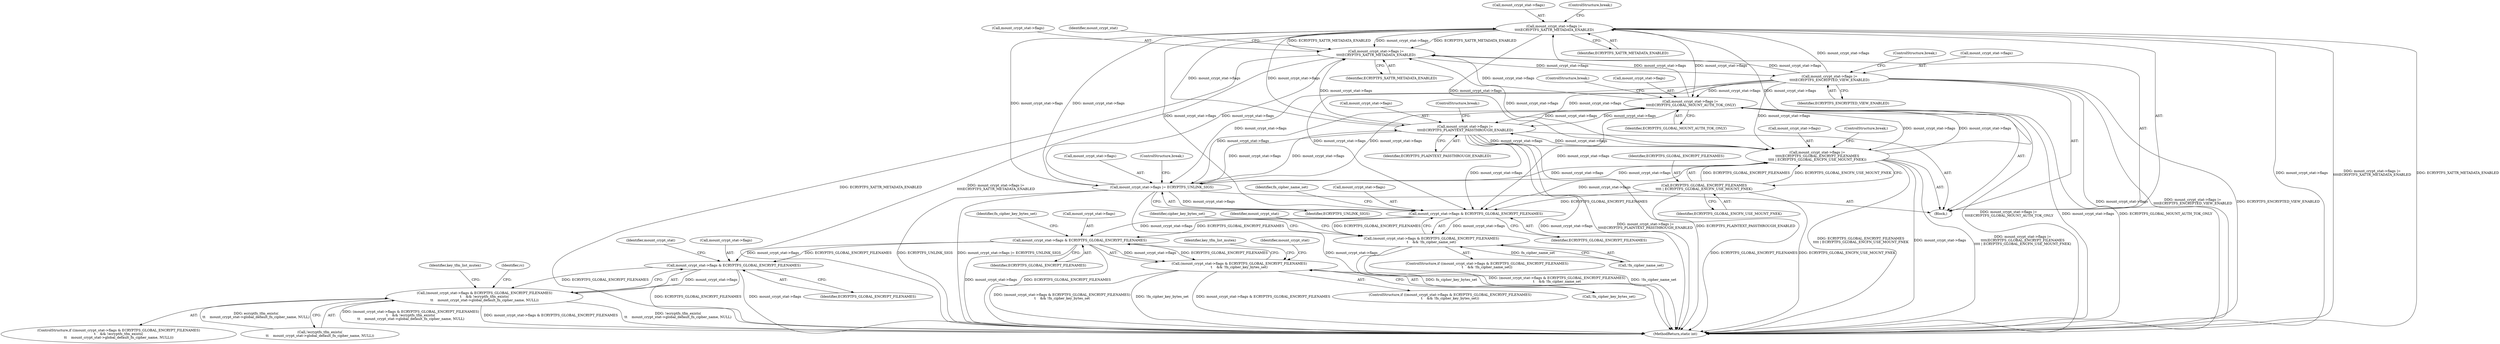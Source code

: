 digraph "0_linux_764355487ea220fdc2faf128d577d7f679b91f97_0@API" {
"1000273" [label="(Call,mount_crypt_stat->flags |=\n\t\t\t\tECRYPTFS_XATTR_METADATA_ENABLED)"];
"1000285" [label="(Call,mount_crypt_stat->flags |=\n\t\t\t\tECRYPTFS_ENCRYPTED_VIEW_ENABLED)"];
"1000280" [label="(Call,mount_crypt_stat->flags |=\n\t\t\t\tECRYPTFS_XATTR_METADATA_ENABLED)"];
"1000397" [label="(Call,mount_crypt_stat->flags |=\n \t\t\t\tECRYPTFS_GLOBAL_MOUNT_AUTH_TOK_ONLY)"];
"1000266" [label="(Call,mount_crypt_stat->flags |=\n\t\t\t\tECRYPTFS_PLAINTEXT_PASSTHROUGH_ENABLED)"];
"1000327" [label="(Call,mount_crypt_stat->flags |=\n\t\t\t\t(ECRYPTFS_GLOBAL_ENCRYPT_FILENAMES\n\t\t\t\t | ECRYPTFS_GLOBAL_ENCFN_USE_MOUNT_FNEK))"];
"1000273" [label="(Call,mount_crypt_stat->flags |=\n\t\t\t\tECRYPTFS_XATTR_METADATA_ENABLED)"];
"1000390" [label="(Call,mount_crypt_stat->flags |= ECRYPTFS_UNLINK_SIGS)"];
"1000331" [label="(Call,ECRYPTFS_GLOBAL_ENCRYPT_FILENAMES\n\t\t\t\t | ECRYPTFS_GLOBAL_ENCFN_USE_MOUNT_FNEK)"];
"1000443" [label="(Call,mount_crypt_stat->flags & ECRYPTFS_GLOBAL_ENCRYPT_FILENAMES)"];
"1000442" [label="(Call,(mount_crypt_stat->flags & ECRYPTFS_GLOBAL_ENCRYPT_FILENAMES)\n\t    && !fn_cipher_name_set)"];
"1000467" [label="(Call,mount_crypt_stat->flags & ECRYPTFS_GLOBAL_ENCRYPT_FILENAMES)"];
"1000466" [label="(Call,(mount_crypt_stat->flags & ECRYPTFS_GLOBAL_ENCRYPT_FILENAMES)\n\t    && !fn_cipher_key_bytes_set)"];
"1000515" [label="(Call,mount_crypt_stat->flags & ECRYPTFS_GLOBAL_ENCRYPT_FILENAMES)"];
"1000514" [label="(Call,(mount_crypt_stat->flags & ECRYPTFS_GLOBAL_ENCRYPT_FILENAMES)\n\t    && !ecryptfs_tfm_exists(\n\t\t    mount_crypt_stat->global_default_fn_cipher_name, NULL))"];
"1000459" [label="(Identifier,cipher_key_bytes_set)"];
"1000287" [label="(Identifier,mount_crypt_stat)"];
"1000447" [label="(Identifier,ECRYPTFS_GLOBAL_ENCRYPT_FILENAMES)"];
"1000333" [label="(Identifier,ECRYPTFS_GLOBAL_ENCFN_USE_MOUNT_FNEK)"];
"1000448" [label="(Call,!fn_cipher_name_set)"];
"1000274" [label="(Call,mount_crypt_stat->flags)"];
"1000280" [label="(Call,mount_crypt_stat->flags |=\n\t\t\t\tECRYPTFS_XATTR_METADATA_ENABLED)"];
"1000467" [label="(Call,mount_crypt_stat->flags & ECRYPTFS_GLOBAL_ENCRYPT_FILENAMES)"];
"1000443" [label="(Call,mount_crypt_stat->flags & ECRYPTFS_GLOBAL_ENCRYPT_FILENAMES)"];
"1000550" [label="(Identifier,key_tfm_list_mutex)"];
"1000528" [label="(Identifier,rc)"];
"1000401" [label="(Identifier,ECRYPTFS_GLOBAL_MOUNT_AUTH_TOK_ONLY)"];
"1000523" [label="(Identifier,mount_crypt_stat)"];
"1000516" [label="(Call,mount_crypt_stat->flags)"];
"1000278" [label="(ControlStructure,break;)"];
"1000390" [label="(Call,mount_crypt_stat->flags |= ECRYPTFS_UNLINK_SIGS)"];
"1000402" [label="(ControlStructure,break;)"];
"1000441" [label="(ControlStructure,if ((mount_crypt_stat->flags & ECRYPTFS_GLOBAL_ENCRYPT_FILENAMES)\n\t    && !fn_cipher_name_set))"];
"1000466" [label="(Call,(mount_crypt_stat->flags & ECRYPTFS_GLOBAL_ENCRYPT_FILENAMES)\n\t    && !fn_cipher_key_bytes_set)"];
"1000515" [label="(Call,mount_crypt_stat->flags & ECRYPTFS_GLOBAL_ENCRYPT_FILENAMES)"];
"1000465" [label="(ControlStructure,if ((mount_crypt_stat->flags & ECRYPTFS_GLOBAL_ENCRYPT_FILENAMES)\n\t    && !fn_cipher_key_bytes_set))"];
"1000513" [label="(ControlStructure,if ((mount_crypt_stat->flags & ECRYPTFS_GLOBAL_ENCRYPT_FILENAMES)\n\t    && !ecryptfs_tfm_exists(\n\t\t    mount_crypt_stat->global_default_fn_cipher_name, NULL)))"];
"1000394" [label="(Identifier,ECRYPTFS_UNLINK_SIGS)"];
"1000328" [label="(Call,mount_crypt_stat->flags)"];
"1000395" [label="(ControlStructure,break;)"];
"1000327" [label="(Call,mount_crypt_stat->flags |=\n\t\t\t\t(ECRYPTFS_GLOBAL_ENCRYPT_FILENAMES\n\t\t\t\t | ECRYPTFS_GLOBAL_ENCFN_USE_MOUNT_FNEK))"];
"1000271" [label="(ControlStructure,break;)"];
"1000520" [label="(Call,!ecryptfs_tfm_exists(\n\t\t    mount_crypt_stat->global_default_fn_cipher_name, NULL))"];
"1000398" [label="(Call,mount_crypt_stat->flags)"];
"1000397" [label="(Call,mount_crypt_stat->flags |=\n \t\t\t\tECRYPTFS_GLOBAL_MOUNT_AUTH_TOK_ONLY)"];
"1000472" [label="(Call,!fn_cipher_key_bytes_set)"];
"1000483" [label="(Identifier,key_tfm_list_mutex)"];
"1000270" [label="(Identifier,ECRYPTFS_PLAINTEXT_PASSTHROUGH_ENABLED)"];
"1000277" [label="(Identifier,ECRYPTFS_XATTR_METADATA_ENABLED)"];
"1000476" [label="(Identifier,mount_crypt_stat)"];
"1000471" [label="(Identifier,ECRYPTFS_GLOBAL_ENCRYPT_FILENAMES)"];
"1000560" [label="(MethodReturn,static int)"];
"1000284" [label="(Identifier,ECRYPTFS_XATTR_METADATA_ENABLED)"];
"1000444" [label="(Call,mount_crypt_stat->flags)"];
"1000452" [label="(Identifier,mount_crypt_stat)"];
"1000514" [label="(Call,(mount_crypt_stat->flags & ECRYPTFS_GLOBAL_ENCRYPT_FILENAMES)\n\t    && !ecryptfs_tfm_exists(\n\t\t    mount_crypt_stat->global_default_fn_cipher_name, NULL))"];
"1000267" [label="(Call,mount_crypt_stat->flags)"];
"1000473" [label="(Identifier,fn_cipher_key_bytes_set)"];
"1000334" [label="(ControlStructure,break;)"];
"1000285" [label="(Call,mount_crypt_stat->flags |=\n\t\t\t\tECRYPTFS_ENCRYPTED_VIEW_ENABLED)"];
"1000281" [label="(Call,mount_crypt_stat->flags)"];
"1000442" [label="(Call,(mount_crypt_stat->flags & ECRYPTFS_GLOBAL_ENCRYPT_FILENAMES)\n\t    && !fn_cipher_name_set)"];
"1000449" [label="(Identifier,fn_cipher_name_set)"];
"1000289" [label="(Identifier,ECRYPTFS_ENCRYPTED_VIEW_ENABLED)"];
"1000290" [label="(ControlStructure,break;)"];
"1000332" [label="(Identifier,ECRYPTFS_GLOBAL_ENCRYPT_FILENAMES)"];
"1000286" [label="(Call,mount_crypt_stat->flags)"];
"1000273" [label="(Call,mount_crypt_stat->flags |=\n\t\t\t\tECRYPTFS_XATTR_METADATA_ENABLED)"];
"1000266" [label="(Call,mount_crypt_stat->flags |=\n\t\t\t\tECRYPTFS_PLAINTEXT_PASSTHROUGH_ENABLED)"];
"1000468" [label="(Call,mount_crypt_stat->flags)"];
"1000391" [label="(Call,mount_crypt_stat->flags)"];
"1000519" [label="(Identifier,ECRYPTFS_GLOBAL_ENCRYPT_FILENAMES)"];
"1000188" [label="(Block,)"];
"1000331" [label="(Call,ECRYPTFS_GLOBAL_ENCRYPT_FILENAMES\n\t\t\t\t | ECRYPTFS_GLOBAL_ENCFN_USE_MOUNT_FNEK)"];
"1000273" -> "1000188"  [label="AST: "];
"1000273" -> "1000277"  [label="CFG: "];
"1000274" -> "1000273"  [label="AST: "];
"1000277" -> "1000273"  [label="AST: "];
"1000278" -> "1000273"  [label="CFG: "];
"1000273" -> "1000560"  [label="DDG: mount_crypt_stat->flags"];
"1000273" -> "1000560"  [label="DDG: mount_crypt_stat->flags |=\n\t\t\t\tECRYPTFS_XATTR_METADATA_ENABLED"];
"1000273" -> "1000560"  [label="DDG: ECRYPTFS_XATTR_METADATA_ENABLED"];
"1000273" -> "1000266"  [label="DDG: mount_crypt_stat->flags"];
"1000285" -> "1000273"  [label="DDG: mount_crypt_stat->flags"];
"1000397" -> "1000273"  [label="DDG: mount_crypt_stat->flags"];
"1000266" -> "1000273"  [label="DDG: mount_crypt_stat->flags"];
"1000327" -> "1000273"  [label="DDG: mount_crypt_stat->flags"];
"1000390" -> "1000273"  [label="DDG: mount_crypt_stat->flags"];
"1000280" -> "1000273"  [label="DDG: ECRYPTFS_XATTR_METADATA_ENABLED"];
"1000273" -> "1000280"  [label="DDG: mount_crypt_stat->flags"];
"1000273" -> "1000280"  [label="DDG: ECRYPTFS_XATTR_METADATA_ENABLED"];
"1000273" -> "1000327"  [label="DDG: mount_crypt_stat->flags"];
"1000273" -> "1000390"  [label="DDG: mount_crypt_stat->flags"];
"1000273" -> "1000397"  [label="DDG: mount_crypt_stat->flags"];
"1000273" -> "1000443"  [label="DDG: mount_crypt_stat->flags"];
"1000285" -> "1000188"  [label="AST: "];
"1000285" -> "1000289"  [label="CFG: "];
"1000286" -> "1000285"  [label="AST: "];
"1000289" -> "1000285"  [label="AST: "];
"1000290" -> "1000285"  [label="CFG: "];
"1000285" -> "1000560"  [label="DDG: mount_crypt_stat->flags"];
"1000285" -> "1000560"  [label="DDG: mount_crypt_stat->flags |=\n\t\t\t\tECRYPTFS_ENCRYPTED_VIEW_ENABLED"];
"1000285" -> "1000560"  [label="DDG: ECRYPTFS_ENCRYPTED_VIEW_ENABLED"];
"1000285" -> "1000266"  [label="DDG: mount_crypt_stat->flags"];
"1000285" -> "1000280"  [label="DDG: mount_crypt_stat->flags"];
"1000280" -> "1000285"  [label="DDG: mount_crypt_stat->flags"];
"1000285" -> "1000327"  [label="DDG: mount_crypt_stat->flags"];
"1000285" -> "1000390"  [label="DDG: mount_crypt_stat->flags"];
"1000285" -> "1000397"  [label="DDG: mount_crypt_stat->flags"];
"1000285" -> "1000443"  [label="DDG: mount_crypt_stat->flags"];
"1000280" -> "1000188"  [label="AST: "];
"1000280" -> "1000284"  [label="CFG: "];
"1000281" -> "1000280"  [label="AST: "];
"1000284" -> "1000280"  [label="AST: "];
"1000287" -> "1000280"  [label="CFG: "];
"1000280" -> "1000560"  [label="DDG: ECRYPTFS_XATTR_METADATA_ENABLED"];
"1000280" -> "1000560"  [label="DDG: mount_crypt_stat->flags |=\n\t\t\t\tECRYPTFS_XATTR_METADATA_ENABLED"];
"1000397" -> "1000280"  [label="DDG: mount_crypt_stat->flags"];
"1000266" -> "1000280"  [label="DDG: mount_crypt_stat->flags"];
"1000327" -> "1000280"  [label="DDG: mount_crypt_stat->flags"];
"1000390" -> "1000280"  [label="DDG: mount_crypt_stat->flags"];
"1000397" -> "1000188"  [label="AST: "];
"1000397" -> "1000401"  [label="CFG: "];
"1000398" -> "1000397"  [label="AST: "];
"1000401" -> "1000397"  [label="AST: "];
"1000402" -> "1000397"  [label="CFG: "];
"1000397" -> "1000560"  [label="DDG: mount_crypt_stat->flags |=\n \t\t\t\tECRYPTFS_GLOBAL_MOUNT_AUTH_TOK_ONLY"];
"1000397" -> "1000560"  [label="DDG: mount_crypt_stat->flags"];
"1000397" -> "1000560"  [label="DDG: ECRYPTFS_GLOBAL_MOUNT_AUTH_TOK_ONLY"];
"1000397" -> "1000266"  [label="DDG: mount_crypt_stat->flags"];
"1000397" -> "1000327"  [label="DDG: mount_crypt_stat->flags"];
"1000397" -> "1000390"  [label="DDG: mount_crypt_stat->flags"];
"1000266" -> "1000397"  [label="DDG: mount_crypt_stat->flags"];
"1000327" -> "1000397"  [label="DDG: mount_crypt_stat->flags"];
"1000390" -> "1000397"  [label="DDG: mount_crypt_stat->flags"];
"1000397" -> "1000443"  [label="DDG: mount_crypt_stat->flags"];
"1000266" -> "1000188"  [label="AST: "];
"1000266" -> "1000270"  [label="CFG: "];
"1000267" -> "1000266"  [label="AST: "];
"1000270" -> "1000266"  [label="AST: "];
"1000271" -> "1000266"  [label="CFG: "];
"1000266" -> "1000560"  [label="DDG: mount_crypt_stat->flags"];
"1000266" -> "1000560"  [label="DDG: mount_crypt_stat->flags |=\n\t\t\t\tECRYPTFS_PLAINTEXT_PASSTHROUGH_ENABLED"];
"1000266" -> "1000560"  [label="DDG: ECRYPTFS_PLAINTEXT_PASSTHROUGH_ENABLED"];
"1000327" -> "1000266"  [label="DDG: mount_crypt_stat->flags"];
"1000390" -> "1000266"  [label="DDG: mount_crypt_stat->flags"];
"1000266" -> "1000327"  [label="DDG: mount_crypt_stat->flags"];
"1000266" -> "1000390"  [label="DDG: mount_crypt_stat->flags"];
"1000266" -> "1000443"  [label="DDG: mount_crypt_stat->flags"];
"1000327" -> "1000188"  [label="AST: "];
"1000327" -> "1000331"  [label="CFG: "];
"1000328" -> "1000327"  [label="AST: "];
"1000331" -> "1000327"  [label="AST: "];
"1000334" -> "1000327"  [label="CFG: "];
"1000327" -> "1000560"  [label="DDG: ECRYPTFS_GLOBAL_ENCRYPT_FILENAMES\n\t\t\t\t | ECRYPTFS_GLOBAL_ENCFN_USE_MOUNT_FNEK"];
"1000327" -> "1000560"  [label="DDG: mount_crypt_stat->flags"];
"1000327" -> "1000560"  [label="DDG: mount_crypt_stat->flags |=\n\t\t\t\t(ECRYPTFS_GLOBAL_ENCRYPT_FILENAMES\n\t\t\t\t | ECRYPTFS_GLOBAL_ENCFN_USE_MOUNT_FNEK)"];
"1000390" -> "1000327"  [label="DDG: mount_crypt_stat->flags"];
"1000331" -> "1000327"  [label="DDG: ECRYPTFS_GLOBAL_ENCRYPT_FILENAMES"];
"1000331" -> "1000327"  [label="DDG: ECRYPTFS_GLOBAL_ENCFN_USE_MOUNT_FNEK"];
"1000327" -> "1000390"  [label="DDG: mount_crypt_stat->flags"];
"1000327" -> "1000443"  [label="DDG: mount_crypt_stat->flags"];
"1000390" -> "1000188"  [label="AST: "];
"1000390" -> "1000394"  [label="CFG: "];
"1000391" -> "1000390"  [label="AST: "];
"1000394" -> "1000390"  [label="AST: "];
"1000395" -> "1000390"  [label="CFG: "];
"1000390" -> "1000560"  [label="DDG: ECRYPTFS_UNLINK_SIGS"];
"1000390" -> "1000560"  [label="DDG: mount_crypt_stat->flags |= ECRYPTFS_UNLINK_SIGS"];
"1000390" -> "1000560"  [label="DDG: mount_crypt_stat->flags"];
"1000390" -> "1000443"  [label="DDG: mount_crypt_stat->flags"];
"1000331" -> "1000333"  [label="CFG: "];
"1000332" -> "1000331"  [label="AST: "];
"1000333" -> "1000331"  [label="AST: "];
"1000331" -> "1000560"  [label="DDG: ECRYPTFS_GLOBAL_ENCFN_USE_MOUNT_FNEK"];
"1000331" -> "1000560"  [label="DDG: ECRYPTFS_GLOBAL_ENCRYPT_FILENAMES"];
"1000331" -> "1000443"  [label="DDG: ECRYPTFS_GLOBAL_ENCRYPT_FILENAMES"];
"1000443" -> "1000442"  [label="AST: "];
"1000443" -> "1000447"  [label="CFG: "];
"1000444" -> "1000443"  [label="AST: "];
"1000447" -> "1000443"  [label="AST: "];
"1000449" -> "1000443"  [label="CFG: "];
"1000442" -> "1000443"  [label="CFG: "];
"1000443" -> "1000442"  [label="DDG: mount_crypt_stat->flags"];
"1000443" -> "1000442"  [label="DDG: ECRYPTFS_GLOBAL_ENCRYPT_FILENAMES"];
"1000443" -> "1000467"  [label="DDG: mount_crypt_stat->flags"];
"1000443" -> "1000467"  [label="DDG: ECRYPTFS_GLOBAL_ENCRYPT_FILENAMES"];
"1000442" -> "1000441"  [label="AST: "];
"1000442" -> "1000448"  [label="CFG: "];
"1000448" -> "1000442"  [label="AST: "];
"1000452" -> "1000442"  [label="CFG: "];
"1000459" -> "1000442"  [label="CFG: "];
"1000442" -> "1000560"  [label="DDG: (mount_crypt_stat->flags & ECRYPTFS_GLOBAL_ENCRYPT_FILENAMES)\n\t    && !fn_cipher_name_set"];
"1000442" -> "1000560"  [label="DDG: !fn_cipher_name_set"];
"1000448" -> "1000442"  [label="DDG: fn_cipher_name_set"];
"1000467" -> "1000466"  [label="AST: "];
"1000467" -> "1000471"  [label="CFG: "];
"1000468" -> "1000467"  [label="AST: "];
"1000471" -> "1000467"  [label="AST: "];
"1000473" -> "1000467"  [label="CFG: "];
"1000466" -> "1000467"  [label="CFG: "];
"1000467" -> "1000560"  [label="DDG: mount_crypt_stat->flags"];
"1000467" -> "1000560"  [label="DDG: ECRYPTFS_GLOBAL_ENCRYPT_FILENAMES"];
"1000467" -> "1000466"  [label="DDG: mount_crypt_stat->flags"];
"1000467" -> "1000466"  [label="DDG: ECRYPTFS_GLOBAL_ENCRYPT_FILENAMES"];
"1000467" -> "1000515"  [label="DDG: mount_crypt_stat->flags"];
"1000467" -> "1000515"  [label="DDG: ECRYPTFS_GLOBAL_ENCRYPT_FILENAMES"];
"1000466" -> "1000465"  [label="AST: "];
"1000466" -> "1000472"  [label="CFG: "];
"1000472" -> "1000466"  [label="AST: "];
"1000476" -> "1000466"  [label="CFG: "];
"1000483" -> "1000466"  [label="CFG: "];
"1000466" -> "1000560"  [label="DDG: !fn_cipher_key_bytes_set"];
"1000466" -> "1000560"  [label="DDG: mount_crypt_stat->flags & ECRYPTFS_GLOBAL_ENCRYPT_FILENAMES"];
"1000466" -> "1000560"  [label="DDG: (mount_crypt_stat->flags & ECRYPTFS_GLOBAL_ENCRYPT_FILENAMES)\n\t    && !fn_cipher_key_bytes_set"];
"1000472" -> "1000466"  [label="DDG: fn_cipher_key_bytes_set"];
"1000515" -> "1000514"  [label="AST: "];
"1000515" -> "1000519"  [label="CFG: "];
"1000516" -> "1000515"  [label="AST: "];
"1000519" -> "1000515"  [label="AST: "];
"1000523" -> "1000515"  [label="CFG: "];
"1000514" -> "1000515"  [label="CFG: "];
"1000515" -> "1000560"  [label="DDG: ECRYPTFS_GLOBAL_ENCRYPT_FILENAMES"];
"1000515" -> "1000560"  [label="DDG: mount_crypt_stat->flags"];
"1000515" -> "1000514"  [label="DDG: mount_crypt_stat->flags"];
"1000515" -> "1000514"  [label="DDG: ECRYPTFS_GLOBAL_ENCRYPT_FILENAMES"];
"1000514" -> "1000513"  [label="AST: "];
"1000514" -> "1000520"  [label="CFG: "];
"1000520" -> "1000514"  [label="AST: "];
"1000528" -> "1000514"  [label="CFG: "];
"1000550" -> "1000514"  [label="CFG: "];
"1000514" -> "1000560"  [label="DDG: !ecryptfs_tfm_exists(\n\t\t    mount_crypt_stat->global_default_fn_cipher_name, NULL)"];
"1000514" -> "1000560"  [label="DDG: (mount_crypt_stat->flags & ECRYPTFS_GLOBAL_ENCRYPT_FILENAMES)\n\t    && !ecryptfs_tfm_exists(\n\t\t    mount_crypt_stat->global_default_fn_cipher_name, NULL)"];
"1000514" -> "1000560"  [label="DDG: mount_crypt_stat->flags & ECRYPTFS_GLOBAL_ENCRYPT_FILENAMES"];
"1000520" -> "1000514"  [label="DDG: ecryptfs_tfm_exists(\n\t\t    mount_crypt_stat->global_default_fn_cipher_name, NULL)"];
}
